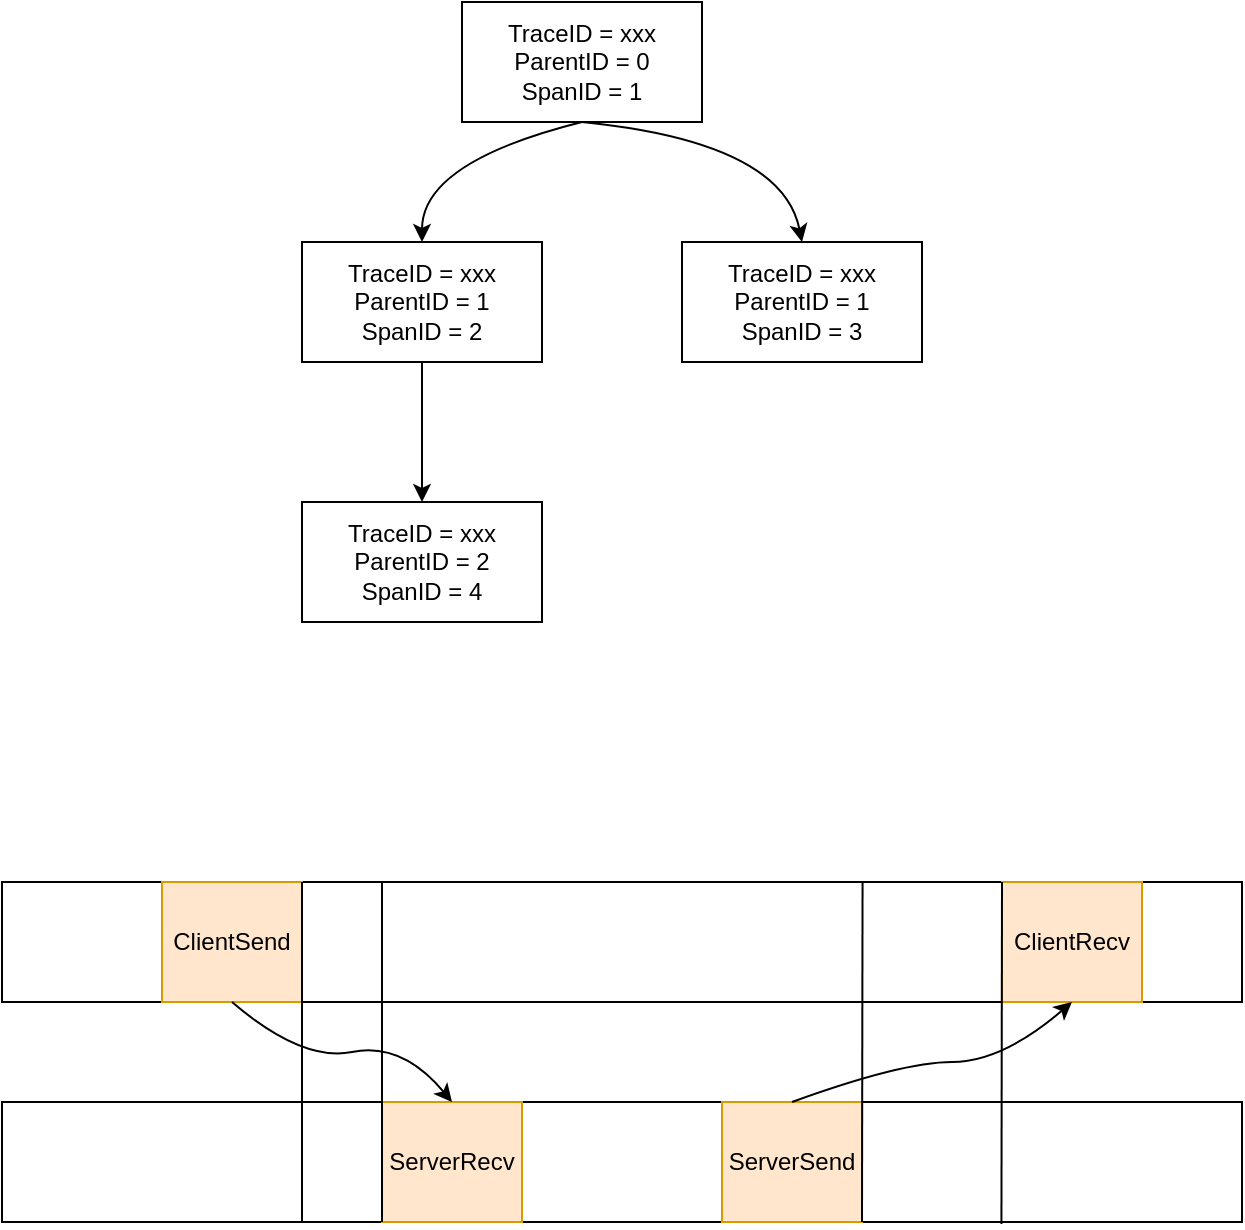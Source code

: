<mxfile version="19.0.3" type="device"><diagram id="sP7FrBLJKnaD5N-pS-HB" name="第 1 页"><mxGraphModel dx="902" dy="672" grid="1" gridSize="10" guides="1" tooltips="1" connect="1" arrows="1" fold="1" page="1" pageScale="1" pageWidth="827" pageHeight="1169" math="0" shadow="0"><root><mxCell id="0"/><mxCell id="1" parent="0"/><mxCell id="GXDeQCpCg8fsqW60PNNR-1" value="" style="rounded=0;whiteSpace=wrap;html=1;" vertex="1" parent="1"><mxGeometry x="100" y="510" width="620" height="60" as="geometry"/></mxCell><mxCell id="GXDeQCpCg8fsqW60PNNR-2" value="ClientSend" style="rounded=0;whiteSpace=wrap;html=1;fillColor=#ffe6cc;strokeColor=#d79b00;" vertex="1" parent="1"><mxGeometry x="180" y="510" width="70" height="60" as="geometry"/></mxCell><mxCell id="GXDeQCpCg8fsqW60PNNR-3" value="ClientRecv" style="rounded=0;whiteSpace=wrap;html=1;fillColor=#ffe6cc;strokeColor=#d79b00;" vertex="1" parent="1"><mxGeometry x="600" y="510" width="70" height="60" as="geometry"/></mxCell><mxCell id="GXDeQCpCg8fsqW60PNNR-4" value="" style="rounded=0;whiteSpace=wrap;html=1;" vertex="1" parent="1"><mxGeometry x="100" y="620" width="620" height="60" as="geometry"/></mxCell><mxCell id="GXDeQCpCg8fsqW60PNNR-5" value="ServerRecv" style="rounded=0;whiteSpace=wrap;html=1;fillColor=#ffe6cc;strokeColor=#d79b00;" vertex="1" parent="1"><mxGeometry x="290" y="620" width="70" height="60" as="geometry"/></mxCell><mxCell id="GXDeQCpCg8fsqW60PNNR-6" value="ServerSend" style="rounded=0;whiteSpace=wrap;html=1;fillColor=#ffe6cc;strokeColor=#d79b00;" vertex="1" parent="1"><mxGeometry x="460" y="620" width="70" height="60" as="geometry"/></mxCell><mxCell id="GXDeQCpCg8fsqW60PNNR-7" value="" style="curved=1;endArrow=classic;html=1;rounded=0;exitX=0.5;exitY=1;exitDx=0;exitDy=0;entryX=0.5;entryY=0;entryDx=0;entryDy=0;" edge="1" parent="1" source="GXDeQCpCg8fsqW60PNNR-2" target="GXDeQCpCg8fsqW60PNNR-5"><mxGeometry width="50" height="50" relative="1" as="geometry"><mxPoint x="390" y="560" as="sourcePoint"/><mxPoint x="440" y="510" as="targetPoint"/><Array as="points"><mxPoint x="250" y="600"/><mxPoint x="300" y="590"/></Array></mxGeometry></mxCell><mxCell id="GXDeQCpCg8fsqW60PNNR-8" value="" style="endArrow=none;html=1;rounded=0;exitX=0;exitY=1;exitDx=0;exitDy=0;" edge="1" parent="1" source="GXDeQCpCg8fsqW60PNNR-5"><mxGeometry width="50" height="50" relative="1" as="geometry"><mxPoint x="290" y="670" as="sourcePoint"/><mxPoint x="290" y="510" as="targetPoint"/></mxGeometry></mxCell><mxCell id="GXDeQCpCg8fsqW60PNNR-9" value="" style="endArrow=none;html=1;rounded=0;entryX=1;entryY=0;entryDx=0;entryDy=0;" edge="1" parent="1" target="GXDeQCpCg8fsqW60PNNR-2"><mxGeometry width="50" height="50" relative="1" as="geometry"><mxPoint x="250" y="680" as="sourcePoint"/><mxPoint x="440" y="510" as="targetPoint"/><Array as="points"/></mxGeometry></mxCell><mxCell id="GXDeQCpCg8fsqW60PNNR-10" value="" style="endArrow=none;html=1;rounded=0;exitX=1;exitY=1;exitDx=0;exitDy=0;entryX=0.694;entryY=0;entryDx=0;entryDy=0;entryPerimeter=0;" edge="1" parent="1" source="GXDeQCpCg8fsqW60PNNR-6" target="GXDeQCpCg8fsqW60PNNR-1"><mxGeometry width="50" height="50" relative="1" as="geometry"><mxPoint x="390" y="560" as="sourcePoint"/><mxPoint x="440" y="510" as="targetPoint"/></mxGeometry></mxCell><mxCell id="GXDeQCpCg8fsqW60PNNR-11" value="" style="endArrow=none;html=1;rounded=0;entryX=0;entryY=0;entryDx=0;entryDy=0;exitX=0.806;exitY=1.017;exitDx=0;exitDy=0;exitPerimeter=0;" edge="1" parent="1" source="GXDeQCpCg8fsqW60PNNR-4" target="GXDeQCpCg8fsqW60PNNR-3"><mxGeometry width="50" height="50" relative="1" as="geometry"><mxPoint x="390" y="560" as="sourcePoint"/><mxPoint x="440" y="510" as="targetPoint"/></mxGeometry></mxCell><mxCell id="GXDeQCpCg8fsqW60PNNR-12" value="" style="curved=1;endArrow=classic;html=1;rounded=0;exitX=0.5;exitY=0;exitDx=0;exitDy=0;entryX=0.5;entryY=1;entryDx=0;entryDy=0;" edge="1" parent="1" source="GXDeQCpCg8fsqW60PNNR-6" target="GXDeQCpCg8fsqW60PNNR-3"><mxGeometry width="50" height="50" relative="1" as="geometry"><mxPoint x="390" y="560" as="sourcePoint"/><mxPoint x="440" y="510" as="targetPoint"/><Array as="points"><mxPoint x="550" y="600"/><mxPoint x="600" y="600"/></Array></mxGeometry></mxCell><mxCell id="GXDeQCpCg8fsqW60PNNR-13" value="TraceID = xxx&lt;br&gt;ParentID = 0&lt;br&gt;SpanID = 1" style="rounded=0;whiteSpace=wrap;html=1;" vertex="1" parent="1"><mxGeometry x="330" y="70" width="120" height="60" as="geometry"/></mxCell><mxCell id="GXDeQCpCg8fsqW60PNNR-14" value="TraceID = xxx&lt;br&gt;ParentID = 1&lt;br&gt;SpanID = 2" style="rounded=0;whiteSpace=wrap;html=1;" vertex="1" parent="1"><mxGeometry x="250" y="190" width="120" height="60" as="geometry"/></mxCell><mxCell id="GXDeQCpCg8fsqW60PNNR-15" value="TraceID = xxx&lt;br&gt;ParentID = 1&lt;br&gt;SpanID = 3" style="rounded=0;whiteSpace=wrap;html=1;" vertex="1" parent="1"><mxGeometry x="440" y="190" width="120" height="60" as="geometry"/></mxCell><mxCell id="GXDeQCpCg8fsqW60PNNR-16" value="TraceID = xxx&lt;br&gt;ParentID = 2&lt;br&gt;SpanID = 4" style="rounded=0;whiteSpace=wrap;html=1;" vertex="1" parent="1"><mxGeometry x="250" y="320" width="120" height="60" as="geometry"/></mxCell><mxCell id="GXDeQCpCg8fsqW60PNNR-17" value="" style="curved=1;endArrow=classic;html=1;rounded=0;exitX=0.5;exitY=1;exitDx=0;exitDy=0;entryX=0.5;entryY=0;entryDx=0;entryDy=0;" edge="1" parent="1" source="GXDeQCpCg8fsqW60PNNR-13" target="GXDeQCpCg8fsqW60PNNR-14"><mxGeometry width="50" height="50" relative="1" as="geometry"><mxPoint x="260" y="150" as="sourcePoint"/><mxPoint x="310" y="100" as="targetPoint"/><Array as="points"><mxPoint x="310" y="150"/></Array></mxGeometry></mxCell><mxCell id="GXDeQCpCg8fsqW60PNNR-18" value="" style="curved=1;endArrow=classic;html=1;rounded=0;exitX=0.5;exitY=1;exitDx=0;exitDy=0;entryX=0.5;entryY=0;entryDx=0;entryDy=0;" edge="1" parent="1" source="GXDeQCpCg8fsqW60PNNR-13" target="GXDeQCpCg8fsqW60PNNR-15"><mxGeometry width="50" height="50" relative="1" as="geometry"><mxPoint x="410" y="360" as="sourcePoint"/><mxPoint x="460" y="310" as="targetPoint"/><Array as="points"><mxPoint x="490" y="140"/></Array></mxGeometry></mxCell><mxCell id="GXDeQCpCg8fsqW60PNNR-19" value="" style="curved=1;endArrow=classic;html=1;rounded=0;exitX=0.5;exitY=1;exitDx=0;exitDy=0;entryX=0.5;entryY=0;entryDx=0;entryDy=0;" edge="1" parent="1" source="GXDeQCpCg8fsqW60PNNR-14" target="GXDeQCpCg8fsqW60PNNR-16"><mxGeometry width="50" height="50" relative="1" as="geometry"><mxPoint x="410" y="360" as="sourcePoint"/><mxPoint x="460" y="310" as="targetPoint"/><Array as="points"><mxPoint x="310" y="270"/></Array></mxGeometry></mxCell></root></mxGraphModel></diagram></mxfile>